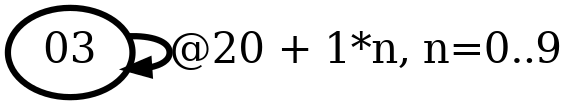 digraph G {
        node [style=rounded, penwidth=3, fontsize=20, shape=oval];
        "03" -> "03" [label="@20 + 1*n, n=0..9", color=black,arrowsize=1,style=bold,penwidth=3,fontsize=20];
}
